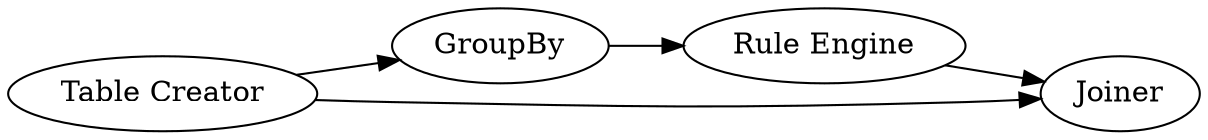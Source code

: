 digraph {
	273 -> 274
	272 -> 275
	272 -> 273
	274 -> 275
	275 [label=Joiner]
	274 [label="Rule Engine"]
	272 [label="Table Creator"]
	273 [label=GroupBy]
	rankdir=LR
}
